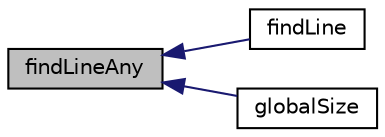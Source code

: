 digraph "findLineAny"
{
  bgcolor="transparent";
  edge [fontname="Helvetica",fontsize="10",labelfontname="Helvetica",labelfontsize="10"];
  node [fontname="Helvetica",fontsize="10",shape=record];
  rankdir="LR";
  Node2268 [label="findLineAny",height=0.2,width=0.4,color="black", fillcolor="grey75", style="filled", fontcolor="black"];
  Node2268 -> Node2269 [dir="back",color="midnightblue",fontsize="10",style="solid",fontname="Helvetica"];
  Node2269 [label="findLine",height=0.2,width=0.4,color="black",URL="$a29993.html#a2a363a8584a3ae8109cce2aaf6436e3f",tooltip="Find first intersection on segment from start to end. "];
  Node2268 -> Node2270 [dir="back",color="midnightblue",fontsize="10",style="solid",fontname="Helvetica"];
  Node2270 [label="globalSize",height=0.2,width=0.4,color="black",URL="$a29993.html#ac5f772f3178732f6a128f36aac0212fd",tooltip="Range of global indices that can be returned. "];
}
